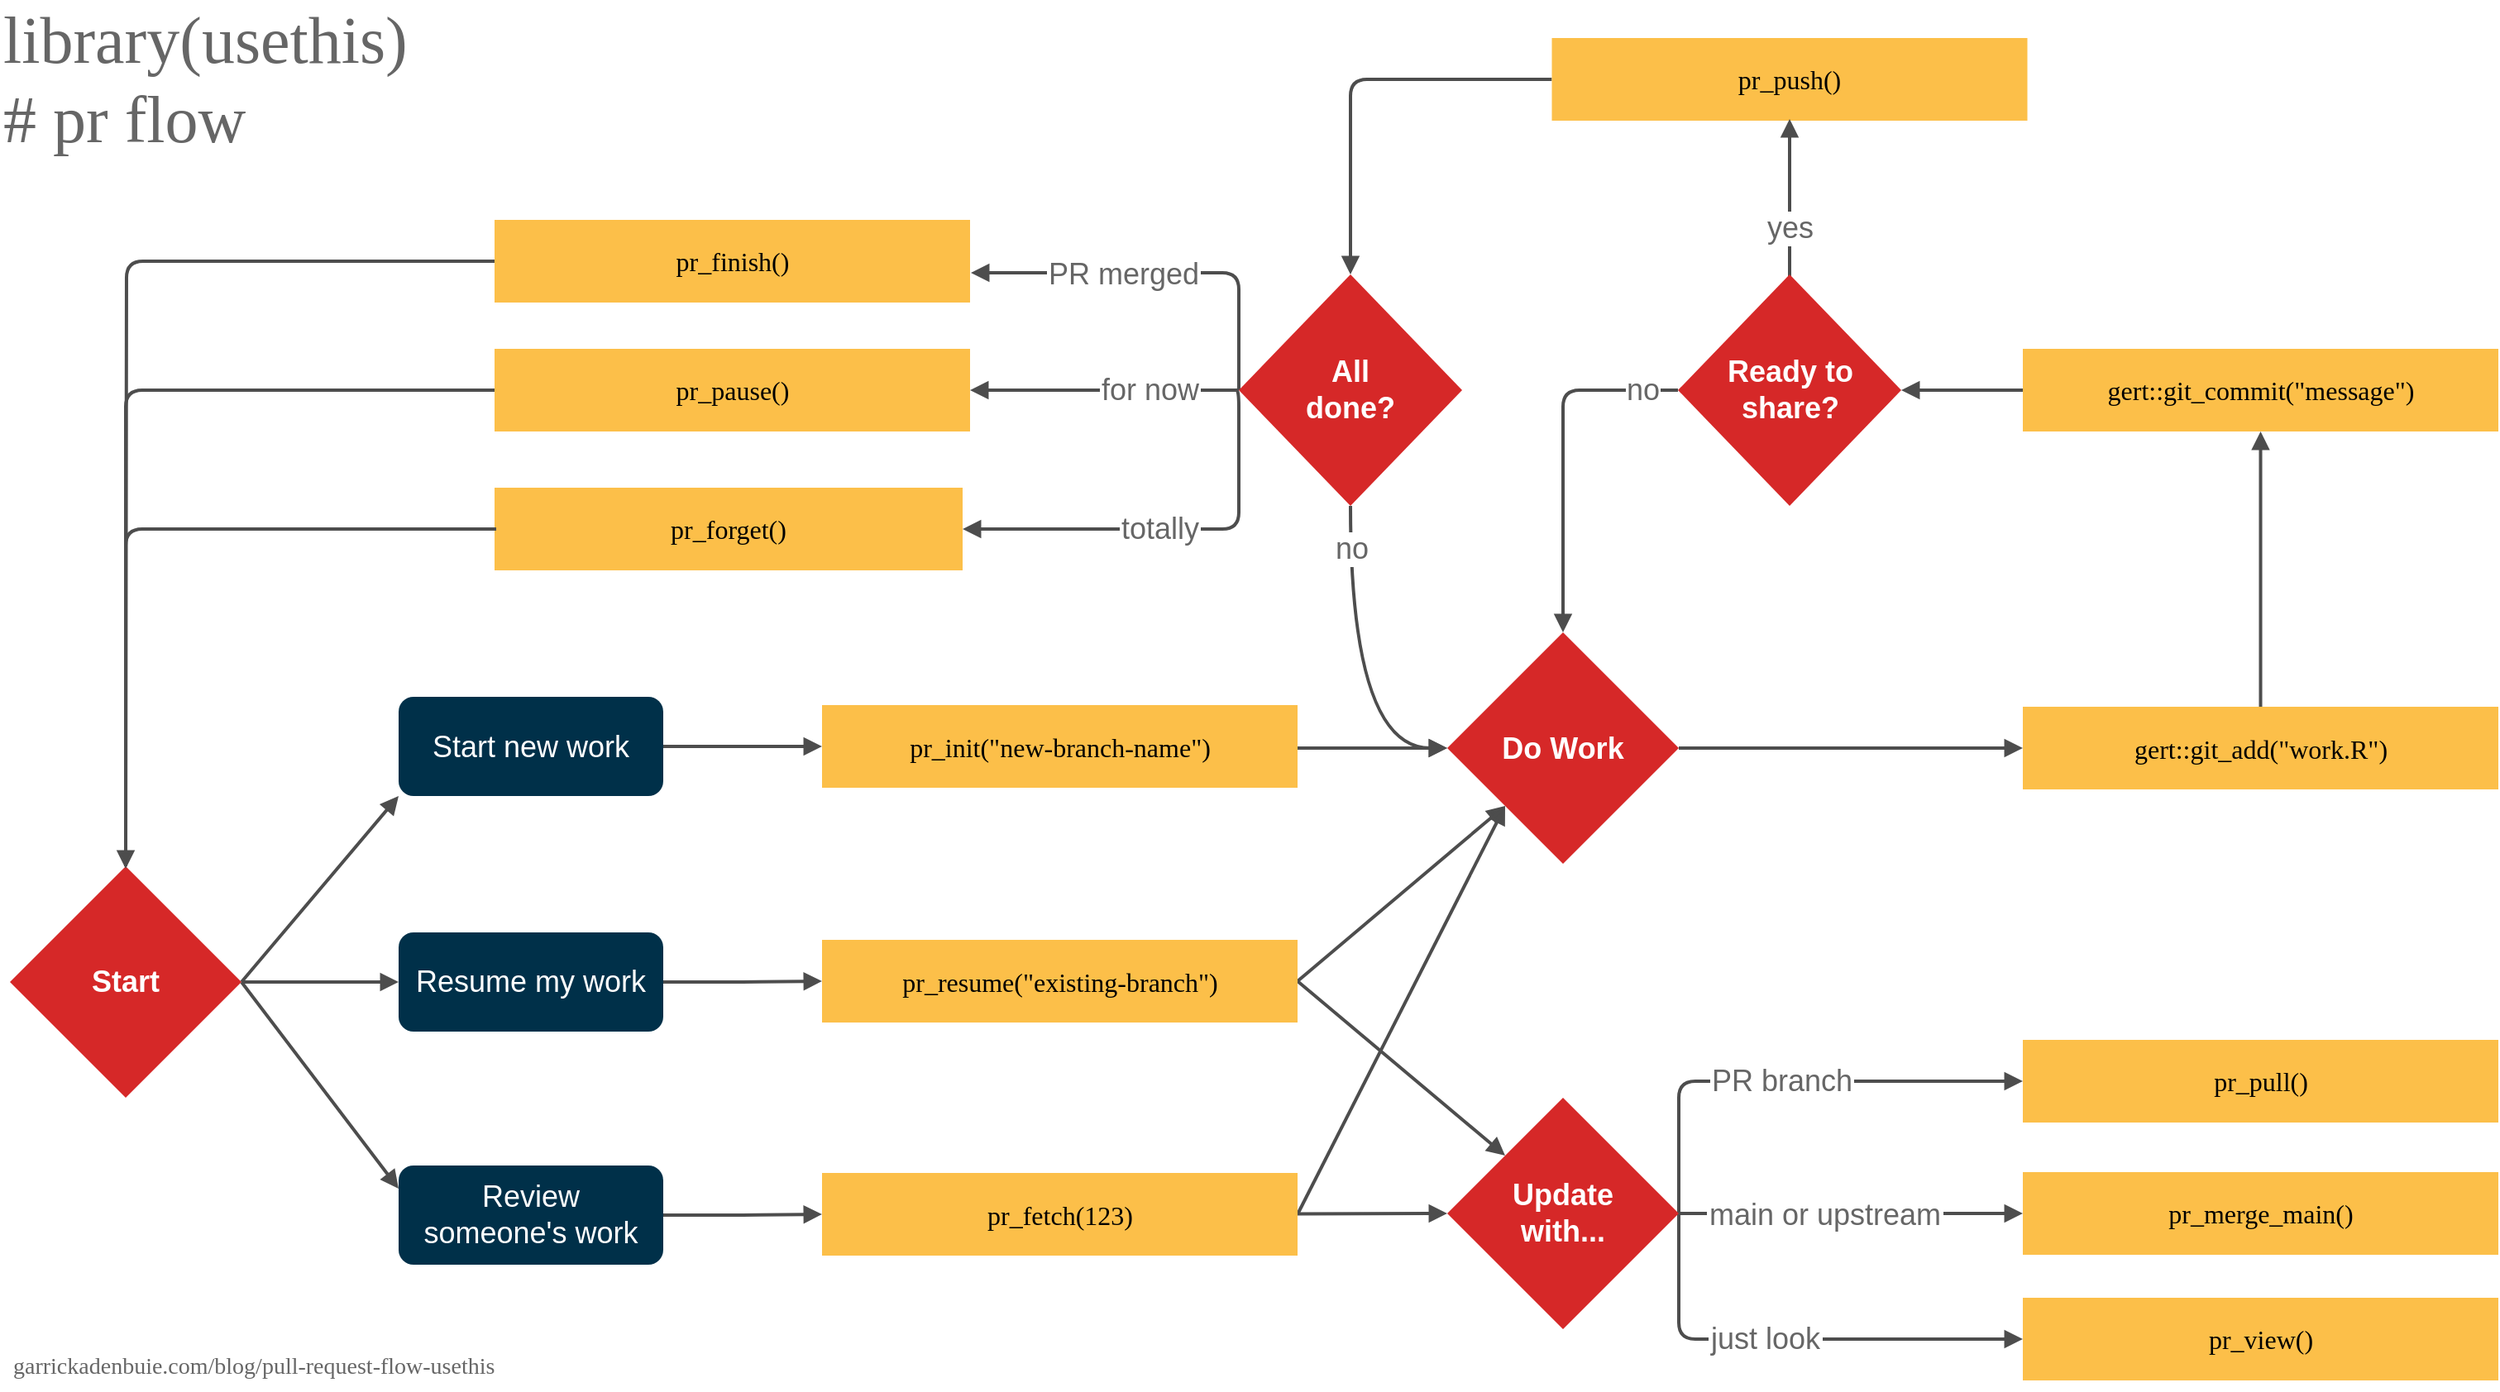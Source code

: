 <mxfile version="14.8.3" type="device"><diagram id="C5RBs43oDa-KdzZeNtuy" name="Page-1"><mxGraphModel dx="2008" dy="1487" grid="1" gridSize="18" guides="1" tooltips="1" connect="1" arrows="1" fold="1" page="1" pageScale="1" pageWidth="1600" pageHeight="900" math="0" shadow="0"><root><mxCell id="WIyWlLk6GJQsqaUBKTNV-0"/><mxCell id="WIyWlLk6GJQsqaUBKTNV-1" parent="WIyWlLk6GJQsqaUBKTNV-0"/><mxCell id="kXnddVu0CnXyLoXX3xA2-21" style="rounded=1;sketch=0;orthogonalLoop=1;jettySize=auto;html=1;entryX=0;entryY=1;entryDx=0;entryDy=0;fontFamily=Helvetica;fontSize=18;fontColor=#FFFFFF;strokeColor=#4D4D4D;strokeWidth=2;endArrow=block;endFill=1;exitX=1;exitY=0.5;exitDx=0;exitDy=0;" parent="WIyWlLk6GJQsqaUBKTNV-1" source="kXnddVu0CnXyLoXX3xA2-0" target="kXnddVu0CnXyLoXX3xA2-2" edge="1"><mxGeometry relative="1" as="geometry"/></mxCell><mxCell id="kXnddVu0CnXyLoXX3xA2-24" style="edgeStyle=orthogonalEdgeStyle;curved=0;sketch=0;orthogonalLoop=1;jettySize=auto;html=1;entryX=0;entryY=0.5;entryDx=0;entryDy=0;fontSize=18;fontColor=#FFFFFF;endArrow=block;endFill=1;strokeColor=#4D4D4D;strokeWidth=2;" parent="WIyWlLk6GJQsqaUBKTNV-1" source="kXnddVu0CnXyLoXX3xA2-0" target="kXnddVu0CnXyLoXX3xA2-3" edge="1"><mxGeometry relative="1" as="geometry"/></mxCell><mxCell id="kXnddVu0CnXyLoXX3xA2-25" style="sketch=0;orthogonalLoop=1;jettySize=auto;html=1;fontSize=18;fontColor=#FFFFFF;endArrow=block;endFill=1;strokeColor=#4D4D4D;strokeWidth=2;exitX=1;exitY=0.5;exitDx=0;exitDy=0;" parent="WIyWlLk6GJQsqaUBKTNV-1" source="kXnddVu0CnXyLoXX3xA2-0" edge="1"><mxGeometry relative="1" as="geometry"><mxPoint x="283" y="748" as="targetPoint"/></mxGeometry></mxCell><object label="Start" type="start" key="start" id="kXnddVu0CnXyLoXX3xA2-0"><mxCell style="rhombus;whiteSpace=wrap;html=1;rounded=0;sketch=0;strokeColor=none;fillColor=#D62828;fontSize=18;fontStyle=1;fontColor=#FFFFFF;" parent="WIyWlLk6GJQsqaUBKTNV-1" vertex="1"><mxGeometry x="48" y="553" width="140" height="140" as="geometry"/></mxCell></object><mxCell id="kXnddVu0CnXyLoXX3xA2-28" style="edgeStyle=orthogonalEdgeStyle;curved=0;sketch=0;orthogonalLoop=1;jettySize=auto;html=1;entryX=0;entryY=0.5;entryDx=0;entryDy=0;fontSize=18;fontColor=#FFFFFF;endArrow=block;endFill=1;strokeColor=#4D4D4D;strokeWidth=2;" parent="WIyWlLk6GJQsqaUBKTNV-1" source="kXnddVu0CnXyLoXX3xA2-2" target="kXnddVu0CnXyLoXX3xA2-6" edge="1"><mxGeometry relative="1" as="geometry"/></mxCell><object label="Start new work" type="decision" key="start-new-work" id="kXnddVu0CnXyLoXX3xA2-2"><mxCell style="rounded=1;whiteSpace=wrap;html=1;sketch=0;strokeColor=none;fillColor=#003049;fontFamily=Helvetica;fontColor=#FFFFFF;fontStyle=0;fontSize=18;spacingLeft=5;spacingRight=5;" parent="WIyWlLk6GJQsqaUBKTNV-1" vertex="1"><mxGeometry x="283" y="450.5" width="160" height="60" as="geometry"/></mxCell></object><mxCell id="kXnddVu0CnXyLoXX3xA2-27" style="edgeStyle=orthogonalEdgeStyle;curved=0;sketch=0;orthogonalLoop=1;jettySize=auto;html=1;entryX=0;entryY=0.5;entryDx=0;entryDy=0;fontSize=18;fontColor=#FFFFFF;endArrow=block;endFill=1;strokeColor=#4D4D4D;strokeWidth=2;" parent="WIyWlLk6GJQsqaUBKTNV-1" source="kXnddVu0CnXyLoXX3xA2-3" target="kXnddVu0CnXyLoXX3xA2-5" edge="1"><mxGeometry relative="1" as="geometry"/></mxCell><object label="Resume my work" key="resume-my-work" id="kXnddVu0CnXyLoXX3xA2-3"><mxCell style="rounded=1;whiteSpace=wrap;html=1;sketch=0;fontSize=18;fontColor=#FFFFFF;fontStyle=0;strokeColor=none;fillColor=#003049;spacingLeft=5;spacingRight=5;" parent="WIyWlLk6GJQsqaUBKTNV-1" vertex="1"><mxGeometry x="283" y="593" width="160" height="60" as="geometry"/></mxCell></object><mxCell id="kXnddVu0CnXyLoXX3xA2-26" style="edgeStyle=orthogonalEdgeStyle;curved=0;sketch=0;orthogonalLoop=1;jettySize=auto;html=1;entryX=0;entryY=0.5;entryDx=0;entryDy=0;fontSize=18;fontColor=#FFFFFF;endArrow=block;endFill=1;strokeColor=#4D4D4D;strokeWidth=2;" parent="WIyWlLk6GJQsqaUBKTNV-1" source="kXnddVu0CnXyLoXX3xA2-4" target="kXnddVu0CnXyLoXX3xA2-7" edge="1"><mxGeometry relative="1" as="geometry"/></mxCell><object label="Review someone's work" key="review-others-work" id="kXnddVu0CnXyLoXX3xA2-4"><mxCell style="rounded=1;whiteSpace=wrap;html=1;sketch=0;fontSize=18;fontColor=#FFFFFF;fontStyle=0;strokeColor=none;fillColor=#003049;perimeterSpacing=0;spacingLeft=5;spacingRight=5;" parent="WIyWlLk6GJQsqaUBKTNV-1" vertex="1"><mxGeometry x="283" y="734" width="160" height="60" as="geometry"/></mxCell></object><mxCell id="kXnddVu0CnXyLoXX3xA2-36" style="sketch=0;orthogonalLoop=1;jettySize=auto;html=1;entryX=0;entryY=1;entryDx=0;entryDy=0;fontSize=18;fontColor=#FFFFFF;endArrow=block;endFill=1;strokeColor=#4D4D4D;strokeWidth=2;exitX=1;exitY=0.5;exitDx=0;exitDy=0;" parent="WIyWlLk6GJQsqaUBKTNV-1" source="kXnddVu0CnXyLoXX3xA2-5" target="kXnddVu0CnXyLoXX3xA2-17" edge="1"><mxGeometry relative="1" as="geometry"/></mxCell><mxCell id="kXnddVu0CnXyLoXX3xA2-37" style="sketch=0;orthogonalLoop=1;jettySize=auto;html=1;entryX=0;entryY=0;entryDx=0;entryDy=0;fontSize=18;fontColor=#FFFFFF;endArrow=block;endFill=1;strokeColor=#4D4D4D;strokeWidth=2;exitX=1;exitY=0.5;exitDx=0;exitDy=0;" parent="WIyWlLk6GJQsqaUBKTNV-1" source="kXnddVu0CnXyLoXX3xA2-5" target="kXnddVu0CnXyLoXX3xA2-18" edge="1"><mxGeometry relative="1" as="geometry"/></mxCell><object label="pr_resume(&quot;existing-branch&quot;)" key="pr-resume" id="kXnddVu0CnXyLoXX3xA2-5"><mxCell style="rounded=0;whiteSpace=wrap;html=1;sketch=0;fontFamily=Source Code Pro;fontSource=https%3A%2F%2Ffonts.googleapis.com%2Fcss%3Ffamily%3DSource%2BCode%2BPro;fontSize=16;strokeColor=none;fillColor=#fcbf49;" parent="WIyWlLk6GJQsqaUBKTNV-1" vertex="1"><mxGeometry x="539" y="597.5" width="287.5" height="50" as="geometry"/></mxCell></object><mxCell id="kXnddVu0CnXyLoXX3xA2-29" style="edgeStyle=orthogonalEdgeStyle;curved=0;sketch=0;orthogonalLoop=1;jettySize=auto;html=1;entryX=0;entryY=0.5;entryDx=0;entryDy=0;fontSize=18;fontColor=#FFFFFF;endArrow=block;endFill=1;strokeColor=#4D4D4D;strokeWidth=2;" parent="WIyWlLk6GJQsqaUBKTNV-1" source="kXnddVu0CnXyLoXX3xA2-6" target="kXnddVu0CnXyLoXX3xA2-17" edge="1"><mxGeometry relative="1" as="geometry"><Array as="points"><mxPoint x="872" y="482"/></Array></mxGeometry></mxCell><object label="pr_init(&quot;new-branch-name&quot;)" key="pr-init" id="kXnddVu0CnXyLoXX3xA2-6"><mxCell style="rounded=0;whiteSpace=wrap;html=1;sketch=0;fontFamily=Source Code Pro;fontSource=https%3A%2F%2Ffonts.googleapis.com%2Fcss%3Ffamily%3DSource%2BCode%2BPro;fontSize=16;strokeColor=none;fillColor=#fcbf49;" parent="WIyWlLk6GJQsqaUBKTNV-1" vertex="1"><mxGeometry x="539" y="455.5" width="287.5" height="50" as="geometry"/></mxCell></object><mxCell id="kXnddVu0CnXyLoXX3xA2-38" style="edgeStyle=none;sketch=0;orthogonalLoop=1;jettySize=auto;html=1;entryX=0;entryY=0.5;entryDx=0;entryDy=0;fontSize=18;fontColor=#FFFFFF;endArrow=block;endFill=1;strokeColor=#4D4D4D;strokeWidth=2;" parent="WIyWlLk6GJQsqaUBKTNV-1" source="kXnddVu0CnXyLoXX3xA2-7" target="kXnddVu0CnXyLoXX3xA2-18" edge="1"><mxGeometry relative="1" as="geometry"/></mxCell><mxCell id="kXnddVu0CnXyLoXX3xA2-39" style="edgeStyle=none;sketch=0;orthogonalLoop=1;jettySize=auto;html=1;fontSize=18;fontColor=#FFFFFF;endArrow=block;endFill=1;strokeColor=#4D4D4D;strokeWidth=2;exitX=1;exitY=0.5;exitDx=0;exitDy=0;entryX=0;entryY=1;entryDx=0;entryDy=0;" parent="WIyWlLk6GJQsqaUBKTNV-1" source="kXnddVu0CnXyLoXX3xA2-7" target="kXnddVu0CnXyLoXX3xA2-17" edge="1"><mxGeometry relative="1" as="geometry"><mxPoint x="858" y="774" as="sourcePoint"/></mxGeometry></mxCell><object label="pr_fetch(123)" key="pr-fetch" id="kXnddVu0CnXyLoXX3xA2-7"><mxCell style="rounded=0;whiteSpace=wrap;html=1;sketch=0;fontFamily=Source Code Pro;fontSource=https%3A%2F%2Ffonts.googleapis.com%2Fcss%3Ffamily%3DSource%2BCode%2BPro;fontSize=16;strokeColor=none;fillColor=#fcbf49;" parent="WIyWlLk6GJQsqaUBKTNV-1" vertex="1"><mxGeometry x="539" y="738.5" width="287.5" height="50" as="geometry"/></mxCell></object><object label="&lt;div&gt;pr_pull()&lt;/div&gt;" key="pr-pull" id="kXnddVu0CnXyLoXX3xA2-8"><mxCell style="rounded=0;whiteSpace=wrap;html=1;sketch=0;fontFamily=Source Code Pro;fontSource=https%3A%2F%2Ffonts.googleapis.com%2Fcss%3Ffamily%3DSource%2BCode%2BPro;fontSize=16;strokeColor=none;fillColor=#fcbf49;" parent="WIyWlLk6GJQsqaUBKTNV-1" vertex="1"><mxGeometry x="1265" y="658" width="287.5" height="50" as="geometry"/></mxCell></object><object label="pr_merge_main()" key="pr-merge-main" id="kXnddVu0CnXyLoXX3xA2-9"><mxCell style="rounded=0;whiteSpace=wrap;html=1;sketch=0;fontFamily=Source Code Pro;fontSource=https%3A%2F%2Ffonts.googleapis.com%2Fcss%3Ffamily%3DSource%2BCode%2BPro;fontSize=16;strokeColor=none;fillColor=#fcbf49;" parent="WIyWlLk6GJQsqaUBKTNV-1" vertex="1"><mxGeometry x="1265" y="738" width="287.5" height="50" as="geometry"/></mxCell></object><object label="pr_view()" key="pr-view" id="kXnddVu0CnXyLoXX3xA2-10"><mxCell style="rounded=0;whiteSpace=wrap;html=1;sketch=0;fontFamily=Source Code Pro;fontSource=https%3A%2F%2Ffonts.googleapis.com%2Fcss%3Ffamily%3DSource%2BCode%2BPro;fontSize=16;strokeColor=none;fillColor=#fcbf49;" parent="WIyWlLk6GJQsqaUBKTNV-1" vertex="1"><mxGeometry x="1265" y="814" width="287.5" height="50" as="geometry"/></mxCell></object><mxCell id="kXnddVu0CnXyLoXX3xA2-31" style="edgeStyle=orthogonalEdgeStyle;curved=0;sketch=0;orthogonalLoop=1;jettySize=auto;html=1;entryX=0.5;entryY=1;entryDx=0;entryDy=0;fontSize=18;fontColor=#FFFFFF;endArrow=block;endFill=1;strokeColor=#4D4D4D;strokeWidth=2;" parent="WIyWlLk6GJQsqaUBKTNV-1" source="kXnddVu0CnXyLoXX3xA2-11" target="kXnddVu0CnXyLoXX3xA2-12" edge="1"><mxGeometry relative="1" as="geometry"/></mxCell><object label="gert::git_add(&quot;work.R&quot;)" key="gert-git-add" id="kXnddVu0CnXyLoXX3xA2-11"><mxCell style="rounded=0;whiteSpace=wrap;html=1;sketch=0;fontFamily=Source Code Pro;fontSource=https%3A%2F%2Ffonts.googleapis.com%2Fcss%3Ffamily%3DSource%2BCode%2BPro;fontSize=16;strokeColor=none;fillColor=#fcbf49;" parent="WIyWlLk6GJQsqaUBKTNV-1" vertex="1"><mxGeometry x="1265" y="456.5" width="287.5" height="50" as="geometry"/></mxCell></object><mxCell id="kXnddVu0CnXyLoXX3xA2-32" style="edgeStyle=orthogonalEdgeStyle;curved=0;sketch=0;orthogonalLoop=1;jettySize=auto;html=1;entryX=1;entryY=0.5;entryDx=0;entryDy=0;fontSize=18;fontColor=#FFFFFF;endArrow=block;endFill=1;strokeColor=#4D4D4D;strokeWidth=2;" parent="WIyWlLk6GJQsqaUBKTNV-1" source="kXnddVu0CnXyLoXX3xA2-12" target="kXnddVu0CnXyLoXX3xA2-19" edge="1"><mxGeometry relative="1" as="geometry"/></mxCell><object label="gert::git_commit(&quot;message&quot;)" key="gert-git-commit" id="kXnddVu0CnXyLoXX3xA2-12"><mxCell style="rounded=0;whiteSpace=wrap;html=1;sketch=0;fontFamily=Source Code Pro;fontSource=https%3A%2F%2Ffonts.googleapis.com%2Fcss%3Ffamily%3DSource%2BCode%2BPro;fontSize=16;strokeColor=none;fillColor=#fcbf49;" parent="WIyWlLk6GJQsqaUBKTNV-1" vertex="1"><mxGeometry x="1265" y="240" width="287.5" height="50" as="geometry"/></mxCell></object><mxCell id="kXnddVu0CnXyLoXX3xA2-46" style="edgeStyle=orthogonalEdgeStyle;sketch=0;orthogonalLoop=1;jettySize=auto;html=1;entryX=0.5;entryY=0;entryDx=0;entryDy=0;fontSize=18;fontColor=#FFFFFF;endArrow=block;endFill=1;strokeColor=#4D4D4D;strokeWidth=2;" parent="WIyWlLk6GJQsqaUBKTNV-1" source="kXnddVu0CnXyLoXX3xA2-13" target="kXnddVu0CnXyLoXX3xA2-20" edge="1"><mxGeometry relative="1" as="geometry"/></mxCell><object label="pr_push()" key="pr-push" id="kXnddVu0CnXyLoXX3xA2-13"><mxCell style="rounded=0;whiteSpace=wrap;html=1;sketch=0;fontFamily=Source Code Pro;fontSource=https%3A%2F%2Ffonts.googleapis.com%2Fcss%3Ffamily%3DSource%2BCode%2BPro;fontSize=16;strokeColor=none;fillColor=#fcbf49;" parent="WIyWlLk6GJQsqaUBKTNV-1" vertex="1"><mxGeometry x="980.25" y="52" width="287.5" height="50" as="geometry"/></mxCell></object><mxCell id="kXnddVu0CnXyLoXX3xA2-48" style="edgeStyle=orthogonalEdgeStyle;sketch=0;orthogonalLoop=1;jettySize=auto;html=1;fontSize=18;fontColor=#FFFFFF;endArrow=none;endFill=0;strokeColor=#4D4D4D;strokeWidth=2;" parent="WIyWlLk6GJQsqaUBKTNV-1" source="kXnddVu0CnXyLoXX3xA2-14" target="kXnddVu0CnXyLoXX3xA2-0" edge="1"><mxGeometry relative="1" as="geometry"/></mxCell><object label="pr_pause()" key="pr-pause" id="kXnddVu0CnXyLoXX3xA2-14"><mxCell style="rounded=0;whiteSpace=wrap;html=1;sketch=0;fontFamily=Source Code Pro;fontSource=https%3A%2F%2Ffonts.googleapis.com%2Fcss%3Ffamily%3DSource%2BCode%2BPro;fontSize=16;strokeColor=none;fillColor=#fcbf49;" parent="WIyWlLk6GJQsqaUBKTNV-1" vertex="1"><mxGeometry x="341" y="240" width="287.5" height="50" as="geometry"/></mxCell></object><mxCell id="kXnddVu0CnXyLoXX3xA2-47" style="edgeStyle=orthogonalEdgeStyle;sketch=0;orthogonalLoop=1;jettySize=auto;html=1;fontSize=18;fontColor=#FFFFFF;endArrow=none;endFill=0;strokeColor=#4D4D4D;strokeWidth=2;targetPerimeterSpacing=9;" parent="WIyWlLk6GJQsqaUBKTNV-1" source="kXnddVu0CnXyLoXX3xA2-15" edge="1"><mxGeometry relative="1" as="geometry"><mxPoint x="118" y="553" as="targetPoint"/></mxGeometry></mxCell><object label="pr_finish()" key="pr-finish" id="kXnddVu0CnXyLoXX3xA2-15"><mxCell style="rounded=0;whiteSpace=wrap;html=1;sketch=0;fontFamily=Source Code Pro;fontSource=https%3A%2F%2Ffonts.googleapis.com%2Fcss%3Ffamily%3DSource%2BCode%2BPro;fontSize=16;strokeColor=none;fillColor=#fcbf49;" parent="WIyWlLk6GJQsqaUBKTNV-1" vertex="1"><mxGeometry x="341" y="162" width="287.5" height="50" as="geometry"/></mxCell></object><mxCell id="YadZ5A5QUAUrvNN7BxzM-11" style="edgeStyle=orthogonalEdgeStyle;curved=0;sketch=0;orthogonalLoop=1;jettySize=auto;html=1;exitX=1;exitY=0.5;exitDx=0;exitDy=0;entryX=0;entryY=0.5;entryDx=0;entryDy=0;fontSize=18;fontColor=#FFFFFF;endArrow=block;endFill=1;strokeColor=#4D4D4D;strokeWidth=2;" parent="WIyWlLk6GJQsqaUBKTNV-1" source="kXnddVu0CnXyLoXX3xA2-17" target="kXnddVu0CnXyLoXX3xA2-11" edge="1"><mxGeometry relative="1" as="geometry"/></mxCell><object label="Do Work" key="do-work" id="kXnddVu0CnXyLoXX3xA2-17"><mxCell style="rhombus;whiteSpace=wrap;html=1;rounded=0;sketch=0;strokeColor=none;fillColor=#D62828;fontSize=18;fontStyle=1;fontColor=#FFFFFF;" parent="WIyWlLk6GJQsqaUBKTNV-1" vertex="1"><mxGeometry x="917" y="411.5" width="140" height="140" as="geometry"/></mxCell></object><mxCell id="kXnddVu0CnXyLoXX3xA2-40" style="edgeStyle=orthogonalEdgeStyle;sketch=0;orthogonalLoop=1;jettySize=auto;html=1;entryX=0;entryY=0.5;entryDx=0;entryDy=0;fontSize=18;fontColor=#FFFFFF;endArrow=block;endFill=1;strokeColor=#4D4D4D;strokeWidth=2;" parent="WIyWlLk6GJQsqaUBKTNV-1" target="kXnddVu0CnXyLoXX3xA2-8" edge="1"><mxGeometry relative="1" as="geometry"><Array as="points"><mxPoint x="1057" y="683"/></Array><mxPoint x="1057" y="788" as="sourcePoint"/></mxGeometry></mxCell><mxCell id="kXnddVu0CnXyLoXX3xA2-51" value="&lt;div&gt;PR branch&lt;br&gt;&lt;/div&gt;" style="edgeLabel;html=1;align=left;verticalAlign=middle;resizable=0;points=[];fontSize=18;fontColor=#666666;labelBorderColor=#FFFFFF;" parent="kXnddVu0CnXyLoXX3xA2-40" vertex="1" connectable="0"><mxGeometry x="-0.06" y="-3" relative="1" as="geometry"><mxPoint x="-25" y="-3" as="offset"/></mxGeometry></mxCell><mxCell id="kXnddVu0CnXyLoXX3xA2-41" style="edgeStyle=orthogonalEdgeStyle;sketch=0;orthogonalLoop=1;jettySize=auto;html=1;entryX=0;entryY=0.5;entryDx=0;entryDy=0;fontSize=18;fontColor=#FFFFFF;endArrow=block;endFill=1;strokeColor=#4D4D4D;strokeWidth=2;" parent="WIyWlLk6GJQsqaUBKTNV-1" source="kXnddVu0CnXyLoXX3xA2-18" target="kXnddVu0CnXyLoXX3xA2-9" edge="1"><mxGeometry relative="1" as="geometry"/></mxCell><mxCell id="kXnddVu0CnXyLoXX3xA2-52" value="main or upstream" style="edgeLabel;html=1;align=center;verticalAlign=middle;resizable=0;points=[];fontSize=18;fontColor=#666666;labelBorderColor=#FFFFFF;" parent="kXnddVu0CnXyLoXX3xA2-41" vertex="1" connectable="0"><mxGeometry x="-0.266" y="-1" relative="1" as="geometry"><mxPoint x="11" as="offset"/></mxGeometry></mxCell><mxCell id="kXnddVu0CnXyLoXX3xA2-42" style="edgeStyle=orthogonalEdgeStyle;sketch=0;orthogonalLoop=1;jettySize=auto;html=1;entryX=0;entryY=0.5;entryDx=0;entryDy=0;fontSize=18;fontColor=#FFFFFF;endArrow=block;endFill=1;strokeColor=#4D4D4D;strokeWidth=2;" parent="WIyWlLk6GJQsqaUBKTNV-1" target="kXnddVu0CnXyLoXX3xA2-10" edge="1"><mxGeometry relative="1" as="geometry"><Array as="points"><mxPoint x="1057" y="839"/></Array><mxPoint x="1057" y="738" as="sourcePoint"/></mxGeometry></mxCell><mxCell id="kXnddVu0CnXyLoXX3xA2-54" value="just look" style="edgeLabel;html=1;align=center;verticalAlign=middle;resizable=0;points=[];fontSize=18;fontColor=#666666;labelBorderColor=#FFFFFF;" parent="kXnddVu0CnXyLoXX3xA2-42" vertex="1" connectable="0"><mxGeometry x="-0.138" y="-2" relative="1" as="geometry"><mxPoint x="20" y="-2" as="offset"/></mxGeometry></mxCell><object label="&lt;div&gt;Update &lt;br&gt;&lt;/div&gt;&lt;div&gt;with...&lt;/div&gt;" key="update-with" id="kXnddVu0CnXyLoXX3xA2-18"><mxCell style="rhombus;whiteSpace=wrap;html=1;rounded=0;sketch=0;strokeColor=none;fillColor=#D62828;fontSize=18;fontStyle=1;fontColor=#FFFFFF;spacingLeft=5;spacingRight=5;" parent="WIyWlLk6GJQsqaUBKTNV-1" vertex="1"><mxGeometry x="917" y="693" width="140" height="140" as="geometry"/></mxCell></object><mxCell id="kXnddVu0CnXyLoXX3xA2-33" value="yes" style="edgeStyle=orthogonalEdgeStyle;curved=0;sketch=0;orthogonalLoop=1;jettySize=auto;html=1;entryX=0.5;entryY=1;entryDx=0;entryDy=0;fontSize=18;endArrow=block;endFill=1;strokeColor=#4D4D4D;strokeWidth=2;fontColor=#666666;exitX=0.5;exitY=0.043;exitDx=0;exitDy=0;exitPerimeter=0;" parent="WIyWlLk6GJQsqaUBKTNV-1" source="kXnddVu0CnXyLoXX3xA2-19" edge="1"><mxGeometry x="-0.312" relative="1" as="geometry"><mxPoint x="1124" y="194" as="sourcePoint"/><mxPoint x="1124" y="101" as="targetPoint"/><mxPoint as="offset"/></mxGeometry></mxCell><mxCell id="kXnddVu0CnXyLoXX3xA2-35" style="edgeStyle=orthogonalEdgeStyle;curved=0;sketch=0;orthogonalLoop=1;jettySize=auto;html=1;entryX=0.5;entryY=0;entryDx=0;entryDy=0;fontSize=18;fontColor=#FFFFFF;endArrow=block;endFill=1;strokeColor=#4D4D4D;strokeWidth=2;exitX=0;exitY=0.5;exitDx=0;exitDy=0;" parent="WIyWlLk6GJQsqaUBKTNV-1" source="kXnddVu0CnXyLoXX3xA2-19" target="kXnddVu0CnXyLoXX3xA2-17" edge="1"><mxGeometry relative="1" as="geometry"/></mxCell><mxCell id="kXnddVu0CnXyLoXX3xA2-49" value="no" style="edgeLabel;html=1;align=center;verticalAlign=middle;resizable=0;points=[];fontSize=18;fontColor=#666666;" parent="kXnddVu0CnXyLoXX3xA2-35" vertex="1" connectable="0"><mxGeometry x="-0.042" y="1" relative="1" as="geometry"><mxPoint x="47" y="-34" as="offset"/></mxGeometry></mxCell><object label="Ready to share?" key="ready-to-share" id="kXnddVu0CnXyLoXX3xA2-19"><mxCell style="rhombus;whiteSpace=wrap;html=1;rounded=0;sketch=0;strokeColor=none;fillColor=#D62828;fontSize=18;fontStyle=1;fontColor=#FFFFFF;spacingLeft=5;spacingRight=5;" parent="WIyWlLk6GJQsqaUBKTNV-1" vertex="1"><mxGeometry x="1056.5" y="195" width="135" height="140" as="geometry"/></mxCell></object><mxCell id="kXnddVu0CnXyLoXX3xA2-43" style="edgeStyle=orthogonalEdgeStyle;sketch=0;orthogonalLoop=1;jettySize=auto;html=1;entryX=0;entryY=0.5;entryDx=0;entryDy=0;fontSize=18;fontColor=#FFFFFF;endArrow=block;endFill=1;strokeColor=#4D4D4D;strokeWidth=2;exitX=0.5;exitY=1;exitDx=0;exitDy=0;curved=1;" parent="WIyWlLk6GJQsqaUBKTNV-1" source="kXnddVu0CnXyLoXX3xA2-20" target="kXnddVu0CnXyLoXX3xA2-17" edge="1"><mxGeometry relative="1" as="geometry"/></mxCell><mxCell id="kXnddVu0CnXyLoXX3xA2-50" value="no" style="edgeLabel;html=1;align=center;verticalAlign=middle;resizable=0;points=[];fontSize=18;fontColor=#666666;" parent="kXnddVu0CnXyLoXX3xA2-43" vertex="1" connectable="0"><mxGeometry x="-0.48" y="2" relative="1" as="geometry"><mxPoint x="-2" y="-28" as="offset"/></mxGeometry></mxCell><mxCell id="kXnddVu0CnXyLoXX3xA2-44" style="edgeStyle=orthogonalEdgeStyle;sketch=0;orthogonalLoop=1;jettySize=auto;html=1;fontSize=18;fontColor=#FFFFFF;endArrow=block;endFill=1;strokeColor=#4D4D4D;strokeWidth=2;" parent="WIyWlLk6GJQsqaUBKTNV-1" edge="1"><mxGeometry relative="1" as="geometry"><mxPoint x="629" y="194" as="targetPoint"/><Array as="points"><mxPoint x="791" y="194"/></Array><mxPoint x="791" y="265" as="sourcePoint"/></mxGeometry></mxCell><mxCell id="kXnddVu0CnXyLoXX3xA2-55" value="PR merged" style="edgeLabel;html=1;align=right;verticalAlign=middle;resizable=0;points=[];fontSize=18;fontColor=#666666;labelBorderColor=#FFFFFF;spacing=2;" parent="kXnddVu0CnXyLoXX3xA2-44" vertex="1" connectable="0"><mxGeometry x="0.15" y="1" relative="1" as="geometry"><mxPoint x="40" as="offset"/></mxGeometry></mxCell><mxCell id="kXnddVu0CnXyLoXX3xA2-45" style="edgeStyle=orthogonalEdgeStyle;sketch=0;orthogonalLoop=1;jettySize=auto;html=1;entryX=1;entryY=0.5;entryDx=0;entryDy=0;fontSize=18;fontColor=#FFFFFF;endArrow=block;endFill=1;strokeColor=#4D4D4D;strokeWidth=2;exitX=0;exitY=0.5;exitDx=0;exitDy=0;" parent="WIyWlLk6GJQsqaUBKTNV-1" source="kXnddVu0CnXyLoXX3xA2-20" target="kXnddVu0CnXyLoXX3xA2-14" edge="1"><mxGeometry relative="1" as="geometry"><Array as="points"><mxPoint x="714" y="265"/><mxPoint x="714" y="265"/></Array></mxGeometry></mxCell><mxCell id="kXnddVu0CnXyLoXX3xA2-57" value="&lt;div&gt;for now&lt;/div&gt;" style="edgeLabel;html=1;align=right;verticalAlign=middle;resizable=0;points=[];fontSize=18;fontColor=#666666;labelBorderColor=#FFFFFF;spacing=2;" parent="kXnddVu0CnXyLoXX3xA2-45" vertex="1" connectable="0"><mxGeometry x="-0.055" y="4" relative="1" as="geometry"><mxPoint x="54" y="-4" as="offset"/></mxGeometry></mxCell><object label="&lt;div&gt;All &lt;br&gt;&lt;/div&gt;&lt;div&gt;done?&lt;/div&gt;" key="all-done" id="kXnddVu0CnXyLoXX3xA2-20"><mxCell style="rhombus;whiteSpace=wrap;html=1;rounded=0;sketch=0;strokeColor=none;fillColor=#D62828;fontSize=18;fontStyle=1;fontColor=#FFFFFF;spacingLeft=5;spacingRight=5;" parent="WIyWlLk6GJQsqaUBKTNV-1" vertex="1"><mxGeometry x="791" y="195" width="135" height="140" as="geometry"/></mxCell></object><mxCell id="kXnddVu0CnXyLoXX3xA2-60" value="&lt;div style=&quot;font-size: 40px;&quot;&gt;library(usethis)&lt;/div&gt;&lt;div style=&quot;font-size: 40px;&quot;&gt;# pr flow&lt;br style=&quot;font-size: 40px;&quot;&gt;&lt;/div&gt;" style="text;html=1;strokeColor=none;fillColor=none;align=left;verticalAlign=middle;whiteSpace=wrap;rounded=0;sketch=0;fontSize=40;fontColor=#666666;fontFamily=Source Code Pro;fontSource=https%3A%2F%2Ffonts.googleapis.com%2Fcss%3Ffamily%3DSource%2BCode%2BPro;" parent="WIyWlLk6GJQsqaUBKTNV-1" vertex="1"><mxGeometry x="42" y="32" width="395" height="90" as="geometry"/></mxCell><object label="pr_forget()" key="pr-finish" id="YadZ5A5QUAUrvNN7BxzM-0"><mxCell style="rounded=0;whiteSpace=wrap;html=1;sketch=0;fontFamily=Source Code Pro;fontSource=https%3A%2F%2Ffonts.googleapis.com%2Fcss%3Ffamily%3DSource%2BCode%2BPro;fontSize=16;strokeColor=none;fillColor=#fcbf49;" parent="WIyWlLk6GJQsqaUBKTNV-1" vertex="1"><mxGeometry x="341" y="324" width="283" height="50" as="geometry"/></mxCell></object><mxCell id="YadZ5A5QUAUrvNN7BxzM-3" style="edgeStyle=orthogonalEdgeStyle;sketch=0;orthogonalLoop=1;jettySize=auto;html=1;fontSize=18;fontColor=#FFFFFF;endArrow=block;endFill=1;strokeColor=#4D4D4D;strokeWidth=2;exitX=0;exitY=0.5;exitDx=0;exitDy=0;entryX=1;entryY=0.5;entryDx=0;entryDy=0;" parent="WIyWlLk6GJQsqaUBKTNV-1" target="YadZ5A5QUAUrvNN7BxzM-0" edge="1"><mxGeometry relative="1" as="geometry"><mxPoint x="714" y="396" as="targetPoint"/><Array as="points"><mxPoint x="791" y="265"/><mxPoint x="791" y="349"/></Array><mxPoint x="788" y="265" as="sourcePoint"/></mxGeometry></mxCell><mxCell id="YadZ5A5QUAUrvNN7BxzM-4" value="totally" style="edgeLabel;html=1;align=right;verticalAlign=middle;resizable=0;points=[];fontSize=18;fontColor=#666666;labelBorderColor=#FFFFFF;spacing=2;" parent="YadZ5A5QUAUrvNN7BxzM-3" vertex="1" connectable="0"><mxGeometry x="0.15" y="1" relative="1" as="geometry"><mxPoint x="36" y="-1" as="offset"/></mxGeometry></mxCell><mxCell id="YadZ5A5QUAUrvNN7BxzM-6" style="edgeStyle=orthogonalEdgeStyle;sketch=0;orthogonalLoop=1;jettySize=auto;html=1;fontSize=18;fontColor=#FFFFFF;endArrow=block;endFill=1;strokeColor=#4D4D4D;strokeWidth=2;exitX=0;exitY=0.5;exitDx=0;exitDy=0;entryX=0.5;entryY=0.011;entryDx=0;entryDy=0;entryPerimeter=0;" parent="WIyWlLk6GJQsqaUBKTNV-1" target="kXnddVu0CnXyLoXX3xA2-0" edge="1"><mxGeometry relative="1" as="geometry"><mxPoint x="342" y="349" as="sourcePoint"/><mxPoint x="118" y="540" as="targetPoint"/><Array as="points"><mxPoint x="118" y="349"/></Array></mxGeometry></mxCell><mxCell id="HLJq0wCPAki6ljeYNBFA-0" value="&lt;font style=&quot;font-size: 14px&quot;&gt;garrickadenbuie.com/blog/pull-request-flow-usethis&lt;/font&gt;" style="text;html=1;strokeColor=none;fillColor=none;align=left;verticalAlign=middle;whiteSpace=wrap;rounded=0;sketch=0;fontSize=40;fontColor=#666666;fontFamily=Source Code Pro;fontSource=https%3A%2F%2Ffonts.googleapis.com%2Fcss%3Ffamily%3DSource%2BCode%2BPro;" vertex="1" parent="WIyWlLk6GJQsqaUBKTNV-1"><mxGeometry x="48" y="828" width="444" height="36" as="geometry"/></mxCell></root></mxGraphModel></diagram></mxfile>